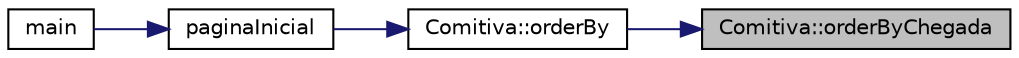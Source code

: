 digraph "Comitiva::orderByChegada"
{
 // LATEX_PDF_SIZE
  edge [fontname="Helvetica",fontsize="10",labelfontname="Helvetica",labelfontsize="10"];
  node [fontname="Helvetica",fontsize="10",shape=record];
  rankdir="RL";
  Node1 [label="Comitiva::orderByChegada",height=0.2,width=0.4,color="black", fillcolor="grey75", style="filled", fontcolor="black",tooltip="Mostra todos os elementos ordenados por data de chegada a Tóquio."];
  Node1 -> Node2 [dir="back",color="midnightblue",fontsize="10",style="solid",fontname="Helvetica"];
  Node2 [label="Comitiva::orderBy",height=0.2,width=0.4,color="black", fillcolor="white", style="filled",URL="$class_comitiva.html#a69df54dc14ec5efd16db4b7a7c10247a",tooltip="Apenas chama a função de ordenação que o utilizador escolher."];
  Node2 -> Node3 [dir="back",color="midnightblue",fontsize="10",style="solid",fontname="Helvetica"];
  Node3 [label="paginaInicial",height=0.2,width=0.4,color="black", fillcolor="white", style="filled",URL="$menu_8h.html#a96dac07912e4edb4cb4e758e0130cf0d",tooltip="Esta função é o página inicial do programa. Todos os objetivos do projeto se fazem dentro desta funçã..."];
  Node3 -> Node4 [dir="back",color="midnightblue",fontsize="10",style="solid",fontname="Helvetica"];
  Node4 [label="main",height=0.2,width=0.4,color="black", fillcolor="white", style="filled",URL="$main_8cpp.html#ae66f6b31b5ad750f1fe042a706a4e3d4",tooltip=" "];
}
